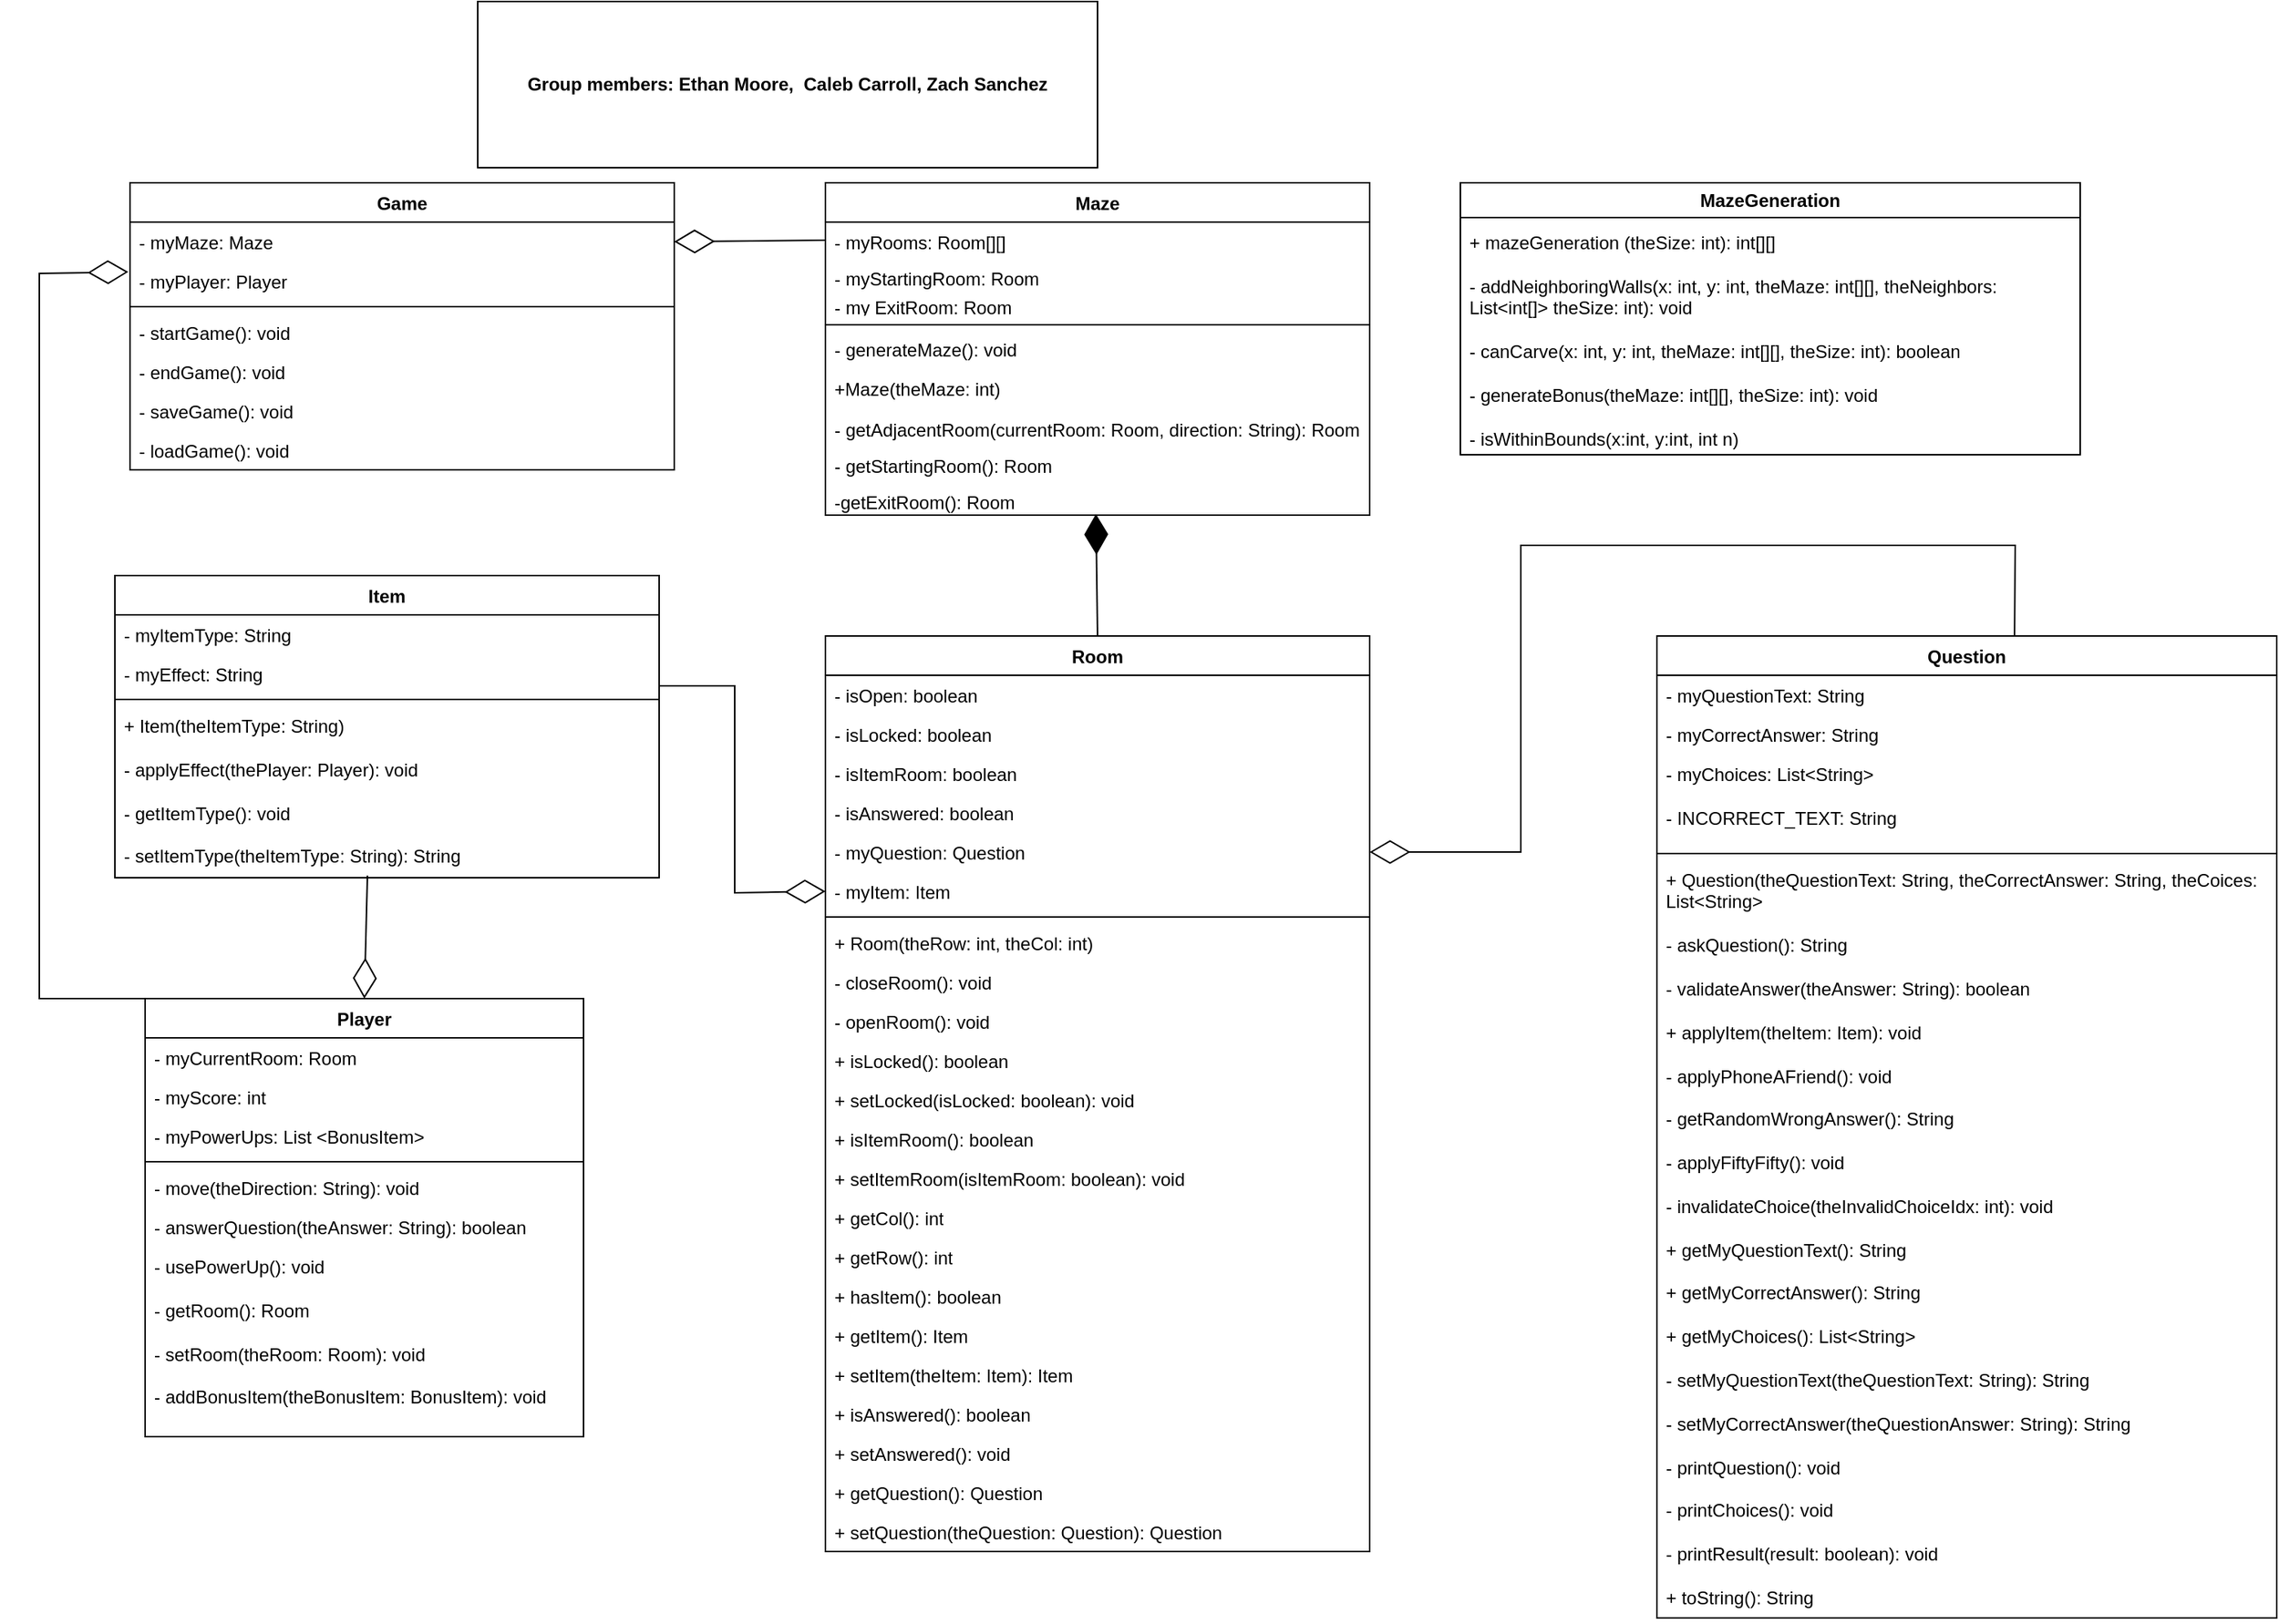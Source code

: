 <mxfile version="24.8.2">
  <diagram id="C5RBs43oDa-KdzZeNtuy" name="Page-1">
    <mxGraphModel dx="1185" dy="632" grid="1" gridSize="10" guides="1" tooltips="1" connect="1" arrows="1" fold="1" page="1" pageScale="1" pageWidth="827" pageHeight="1169" math="0" shadow="0">
      <root>
        <mxCell id="WIyWlLk6GJQsqaUBKTNV-0" />
        <mxCell id="WIyWlLk6GJQsqaUBKTNV-1" parent="WIyWlLk6GJQsqaUBKTNV-0" />
        <mxCell id="x6rXEMq4XocWw1XcOxLr-0" value="Player" style="swimlane;fontStyle=1;align=center;verticalAlign=top;childLayout=stackLayout;horizontal=1;startSize=26;horizontalStack=0;resizeParent=1;resizeParentMax=0;resizeLast=0;collapsible=1;marginBottom=0;whiteSpace=wrap;html=1;" parent="WIyWlLk6GJQsqaUBKTNV-1" vertex="1">
          <mxGeometry x="250" y="670" width="290" height="290" as="geometry" />
        </mxCell>
        <mxCell id="x6rXEMq4XocWw1XcOxLr-7" value="- myCurrentRoom: Room" style="text;strokeColor=none;fillColor=none;align=left;verticalAlign=top;spacingLeft=4;spacingRight=4;overflow=hidden;rotatable=0;points=[[0,0.5],[1,0.5]];portConstraint=eastwest;whiteSpace=wrap;html=1;" parent="x6rXEMq4XocWw1XcOxLr-0" vertex="1">
          <mxGeometry y="26" width="290" height="26" as="geometry" />
        </mxCell>
        <mxCell id="x6rXEMq4XocWw1XcOxLr-6" value="- myScore: int" style="text;strokeColor=none;fillColor=none;align=left;verticalAlign=top;spacingLeft=4;spacingRight=4;overflow=hidden;rotatable=0;points=[[0,0.5],[1,0.5]];portConstraint=eastwest;whiteSpace=wrap;html=1;" parent="x6rXEMq4XocWw1XcOxLr-0" vertex="1">
          <mxGeometry y="52" width="290" height="26" as="geometry" />
        </mxCell>
        <mxCell id="x6rXEMq4XocWw1XcOxLr-1" value="- myPowerUps: List &amp;lt;BonusItem&amp;gt;" style="text;strokeColor=none;fillColor=none;align=left;verticalAlign=top;spacingLeft=4;spacingRight=4;overflow=hidden;rotatable=0;points=[[0,0.5],[1,0.5]];portConstraint=eastwest;whiteSpace=wrap;html=1;" parent="x6rXEMq4XocWw1XcOxLr-0" vertex="1">
          <mxGeometry y="78" width="290" height="26" as="geometry" />
        </mxCell>
        <mxCell id="x6rXEMq4XocWw1XcOxLr-2" value="" style="line;strokeWidth=1;fillColor=none;align=left;verticalAlign=middle;spacingTop=-1;spacingLeft=3;spacingRight=3;rotatable=0;labelPosition=right;points=[];portConstraint=eastwest;strokeColor=inherit;" parent="x6rXEMq4XocWw1XcOxLr-0" vertex="1">
          <mxGeometry y="104" width="290" height="8" as="geometry" />
        </mxCell>
        <mxCell id="x6rXEMq4XocWw1XcOxLr-3" value="- move(theDirection: String): void&lt;div&gt;&lt;br&gt;&lt;/div&gt;" style="text;strokeColor=none;fillColor=none;align=left;verticalAlign=top;spacingLeft=4;spacingRight=4;overflow=hidden;rotatable=0;points=[[0,0.5],[1,0.5]];portConstraint=eastwest;whiteSpace=wrap;html=1;" parent="x6rXEMq4XocWw1XcOxLr-0" vertex="1">
          <mxGeometry y="112" width="290" height="26" as="geometry" />
        </mxCell>
        <mxCell id="x6rXEMq4XocWw1XcOxLr-4" value="- answerQuestion(theAnswer: String): boolean" style="text;strokeColor=none;fillColor=none;align=left;verticalAlign=top;spacingLeft=4;spacingRight=4;overflow=hidden;rotatable=0;points=[[0,0.5],[1,0.5]];portConstraint=eastwest;whiteSpace=wrap;html=1;" parent="x6rXEMq4XocWw1XcOxLr-0" vertex="1">
          <mxGeometry y="138" width="290" height="26" as="geometry" />
        </mxCell>
        <mxCell id="x6rXEMq4XocWw1XcOxLr-5" value="- usePowerUp(): void&lt;div&gt;&lt;br&gt;&lt;/div&gt;&lt;div&gt;- getRoom(): Room&lt;/div&gt;&lt;div&gt;&lt;br&gt;&lt;/div&gt;&lt;div&gt;- setRoom(theRoom: Room): void&lt;/div&gt;&lt;div&gt;&lt;br&gt;&lt;/div&gt;&lt;div&gt;- addBonusItem(theBonusItem: BonusItem): void&lt;/div&gt;&lt;div&gt;&lt;br&gt;&lt;/div&gt;" style="text;strokeColor=none;fillColor=none;align=left;verticalAlign=top;spacingLeft=4;spacingRight=4;overflow=hidden;rotatable=0;points=[[0,0.5],[1,0.5]];portConstraint=eastwest;whiteSpace=wrap;html=1;" parent="x6rXEMq4XocWw1XcOxLr-0" vertex="1">
          <mxGeometry y="164" width="290" height="126" as="geometry" />
        </mxCell>
        <mxCell id="x6rXEMq4XocWw1XcOxLr-9" value="Maze" style="swimlane;fontStyle=1;align=center;verticalAlign=top;childLayout=stackLayout;horizontal=1;startSize=26;horizontalStack=0;resizeParent=1;resizeParentMax=0;resizeLast=0;collapsible=1;marginBottom=0;whiteSpace=wrap;movable=1;resizable=1;rotatable=1;deletable=1;editable=1;locked=0;connectable=1;html=1;" parent="WIyWlLk6GJQsqaUBKTNV-1" vertex="1">
          <mxGeometry x="700" y="130" width="360" height="220" as="geometry" />
        </mxCell>
        <mxCell id="x6rXEMq4XocWw1XcOxLr-10" value="- myRooms: Room[][]" style="text;strokeColor=none;fillColor=none;align=left;verticalAlign=top;spacingLeft=4;spacingRight=4;overflow=hidden;rotatable=0;points=[[0,0.5],[1,0.5]];portConstraint=eastwest;whiteSpace=wrap;html=1;" parent="x6rXEMq4XocWw1XcOxLr-9" vertex="1">
          <mxGeometry y="26" width="360" height="24" as="geometry" />
        </mxCell>
        <mxCell id="x6rXEMq4XocWw1XcOxLr-11" value="&lt;p style=&quot;line-height: 0%;&quot;&gt;- myStartingRoom: Room&lt;/p&gt;&lt;div&gt;&lt;span style=&quot;background-color: initial;&quot;&gt;- my ExitRoom: Room&lt;/span&gt;&lt;/div&gt;&lt;p&gt;&lt;/p&gt;" style="text;strokeColor=none;fillColor=none;align=left;verticalAlign=bottom;spacingLeft=4;spacingRight=4;overflow=hidden;rotatable=0;points=[[0,0.5],[1,0.5]];portConstraint=eastwest;whiteSpace=wrap;html=1;horizontal=1;" parent="x6rXEMq4XocWw1XcOxLr-9" vertex="1">
          <mxGeometry y="50" width="360" height="40" as="geometry" />
        </mxCell>
        <mxCell id="x6rXEMq4XocWw1XcOxLr-13" value="" style="line;strokeWidth=1;fillColor=none;align=left;verticalAlign=middle;spacingTop=-1;spacingLeft=3;spacingRight=3;rotatable=0;labelPosition=right;points=[];portConstraint=eastwest;strokeColor=inherit;" parent="x6rXEMq4XocWw1XcOxLr-9" vertex="1">
          <mxGeometry y="90" width="360" height="8" as="geometry" />
        </mxCell>
        <mxCell id="x6rXEMq4XocWw1XcOxLr-15" value="&lt;div style=&quot;padding-top: 0px; margin-bottom: 0px; padding-bottom: 0px; line-height: 100%;&quot;&gt;- generateMaze(): void&lt;/div&gt;&lt;div style=&quot;padding-top: 0px; margin-bottom: 0px; padding-bottom: 0px;&quot;&gt;&lt;span style=&quot;background-color: initial;&quot;&gt;&lt;br&gt;&lt;/span&gt;&lt;/div&gt;&lt;div style=&quot;padding-top: 0px; margin-bottom: 0px; padding-bottom: 0px; line-height: 100%;&quot;&gt;&lt;span style=&quot;background-color: initial;&quot;&gt;+Maze(theMaze: int)&lt;/span&gt;&lt;/div&gt;&lt;div style=&quot;padding-top: 0px; margin-bottom: 0px; margin-right: 0px; padding-bottom: 0px;&quot;&gt;&lt;span style=&quot;background-color: initial;&quot;&gt;&lt;br&gt;&lt;/span&gt;&lt;/div&gt;&lt;div style=&quot;padding-top: 0px; margin-bottom: 0px; margin-right: 0px; padding-bottom: 0px; line-height: 100%;&quot;&gt;&lt;span style=&quot;background-color: initial;&quot;&gt;- getAdjacentRoom(currentRoom: Room, direction: String): Room&lt;/span&gt;&lt;/div&gt;&lt;div style=&quot;line-height: 100%;&quot;&gt;&lt;span style=&quot;background-color: initial;&quot;&gt;&lt;br&gt;&lt;/span&gt;&lt;/div&gt;&lt;div style=&quot;line-height: 100%;&quot;&gt;&lt;span style=&quot;background-color: initial;&quot;&gt;- getStartingRoom(): Room&lt;/span&gt;&lt;/div&gt;&lt;div style=&quot;line-height: 100%;&quot;&gt;&lt;span style=&quot;background-color: initial;&quot;&gt;&lt;br&gt;&lt;/span&gt;&lt;/div&gt;&lt;div style=&quot;line-height: 100%;&quot;&gt;&lt;span style=&quot;background-color: initial;&quot;&gt;-getExitRoom(): Room&lt;/span&gt;&lt;/div&gt;&lt;div style=&quot;line-height: 100%;&quot;&gt;&lt;br&gt;&lt;/div&gt;&lt;div style=&quot;line-height: 100%;&quot;&gt;&lt;br&gt;&lt;/div&gt;" style="text;strokeColor=none;fillColor=none;align=left;verticalAlign=top;spacingLeft=4;spacingRight=4;overflow=hidden;rotatable=0;points=[[0,0.5],[1,0.5]];portConstraint=eastwest;whiteSpace=wrap;html=1;" parent="x6rXEMq4XocWw1XcOxLr-9" vertex="1">
          <mxGeometry y="98" width="360" height="122" as="geometry" />
        </mxCell>
        <mxCell id="x6rXEMq4XocWw1XcOxLr-18" value="Room&lt;div&gt;&lt;br&gt;&lt;/div&gt;" style="swimlane;fontStyle=1;align=center;verticalAlign=top;childLayout=stackLayout;horizontal=1;startSize=26;horizontalStack=0;resizeParent=1;resizeParentMax=0;resizeLast=0;collapsible=1;marginBottom=0;whiteSpace=wrap;html=1;" parent="WIyWlLk6GJQsqaUBKTNV-1" vertex="1">
          <mxGeometry x="700" y="430" width="360" height="606" as="geometry" />
        </mxCell>
        <mxCell id="x6rXEMq4XocWw1XcOxLr-19" value="&lt;div&gt;- isOpen: boolean&lt;/div&gt;" style="text;strokeColor=none;fillColor=none;align=left;verticalAlign=top;spacingLeft=4;spacingRight=4;overflow=hidden;rotatable=0;points=[[0,0.5],[1,0.5]];portConstraint=eastwest;whiteSpace=wrap;html=1;" parent="x6rXEMq4XocWw1XcOxLr-18" vertex="1">
          <mxGeometry y="26" width="360" height="26" as="geometry" />
        </mxCell>
        <mxCell id="2MEQZUiS4ioWsQoQj47e-10" value="- isLocked: boolean" style="text;strokeColor=none;fillColor=none;align=left;verticalAlign=top;spacingLeft=4;spacingRight=4;overflow=hidden;rotatable=0;points=[[0,0.5],[1,0.5]];portConstraint=eastwest;whiteSpace=wrap;html=1;" vertex="1" parent="x6rXEMq4XocWw1XcOxLr-18">
          <mxGeometry y="52" width="360" height="26" as="geometry" />
        </mxCell>
        <mxCell id="2MEQZUiS4ioWsQoQj47e-11" value="- isItemRoom: boolean" style="text;strokeColor=none;fillColor=none;align=left;verticalAlign=top;spacingLeft=4;spacingRight=4;overflow=hidden;rotatable=0;points=[[0,0.5],[1,0.5]];portConstraint=eastwest;whiteSpace=wrap;html=1;" vertex="1" parent="x6rXEMq4XocWw1XcOxLr-18">
          <mxGeometry y="78" width="360" height="26" as="geometry" />
        </mxCell>
        <mxCell id="2MEQZUiS4ioWsQoQj47e-12" value="- isAnswered: boolean" style="text;strokeColor=none;fillColor=none;align=left;verticalAlign=top;spacingLeft=4;spacingRight=4;overflow=hidden;rotatable=0;points=[[0,0.5],[1,0.5]];portConstraint=eastwest;whiteSpace=wrap;html=1;" vertex="1" parent="x6rXEMq4XocWw1XcOxLr-18">
          <mxGeometry y="104" width="360" height="26" as="geometry" />
        </mxCell>
        <mxCell id="x6rXEMq4XocWw1XcOxLr-20" value="&lt;div&gt;- myQuestion: Question&lt;/div&gt;&lt;div&gt;&lt;br&gt;&lt;/div&gt;" style="text;strokeColor=none;fillColor=none;align=left;verticalAlign=top;spacingLeft=4;spacingRight=4;overflow=hidden;rotatable=0;points=[[0,0.5],[1,0.5]];portConstraint=eastwest;whiteSpace=wrap;html=1;" parent="x6rXEMq4XocWw1XcOxLr-18" vertex="1">
          <mxGeometry y="130" width="360" height="26" as="geometry" />
        </mxCell>
        <mxCell id="x6rXEMq4XocWw1XcOxLr-24" value="- myItem: Item" style="text;strokeColor=none;fillColor=none;align=left;verticalAlign=top;spacingLeft=4;spacingRight=4;overflow=hidden;rotatable=0;points=[[0,0.5],[1,0.5]];portConstraint=eastwest;whiteSpace=wrap;html=1;" parent="x6rXEMq4XocWw1XcOxLr-18" vertex="1">
          <mxGeometry y="156" width="360" height="26" as="geometry" />
        </mxCell>
        <mxCell id="x6rXEMq4XocWw1XcOxLr-21" value="" style="line;strokeWidth=1;fillColor=none;align=left;verticalAlign=middle;spacingTop=-1;spacingLeft=3;spacingRight=3;rotatable=0;labelPosition=right;points=[];portConstraint=eastwest;strokeColor=inherit;" parent="x6rXEMq4XocWw1XcOxLr-18" vertex="1">
          <mxGeometry y="182" width="360" height="8" as="geometry" />
        </mxCell>
        <mxCell id="2MEQZUiS4ioWsQoQj47e-13" value="+ Room(theRow: int, theCol: int)" style="text;strokeColor=none;fillColor=none;align=left;verticalAlign=top;spacingLeft=4;spacingRight=4;overflow=hidden;rotatable=0;points=[[0,0.5],[1,0.5]];portConstraint=eastwest;whiteSpace=wrap;html=1;" vertex="1" parent="x6rXEMq4XocWw1XcOxLr-18">
          <mxGeometry y="190" width="360" height="26" as="geometry" />
        </mxCell>
        <mxCell id="x6rXEMq4XocWw1XcOxLr-22" value="- closeRoom(): void" style="text;strokeColor=none;fillColor=none;align=left;verticalAlign=top;spacingLeft=4;spacingRight=4;overflow=hidden;rotatable=0;points=[[0,0.5],[1,0.5]];portConstraint=eastwest;whiteSpace=wrap;html=1;" parent="x6rXEMq4XocWw1XcOxLr-18" vertex="1">
          <mxGeometry y="216" width="360" height="26" as="geometry" />
        </mxCell>
        <mxCell id="x6rXEMq4XocWw1XcOxLr-23" value="- openRoom(): void" style="text;strokeColor=none;fillColor=none;align=left;verticalAlign=top;spacingLeft=4;spacingRight=4;overflow=hidden;rotatable=0;points=[[0,0.5],[1,0.5]];portConstraint=eastwest;whiteSpace=wrap;html=1;" parent="x6rXEMq4XocWw1XcOxLr-18" vertex="1">
          <mxGeometry y="242" width="360" height="26" as="geometry" />
        </mxCell>
        <mxCell id="2MEQZUiS4ioWsQoQj47e-14" value="+ isLocked(): boolean" style="text;strokeColor=none;fillColor=none;align=left;verticalAlign=top;spacingLeft=4;spacingRight=4;overflow=hidden;rotatable=0;points=[[0,0.5],[1,0.5]];portConstraint=eastwest;whiteSpace=wrap;html=1;" vertex="1" parent="x6rXEMq4XocWw1XcOxLr-18">
          <mxGeometry y="268" width="360" height="26" as="geometry" />
        </mxCell>
        <mxCell id="2MEQZUiS4ioWsQoQj47e-15" value="+ setLocked(isLocked: boolean): void" style="text;strokeColor=none;fillColor=none;align=left;verticalAlign=top;spacingLeft=4;spacingRight=4;overflow=hidden;rotatable=0;points=[[0,0.5],[1,0.5]];portConstraint=eastwest;whiteSpace=wrap;html=1;" vertex="1" parent="x6rXEMq4XocWw1XcOxLr-18">
          <mxGeometry y="294" width="360" height="26" as="geometry" />
        </mxCell>
        <mxCell id="2MEQZUiS4ioWsQoQj47e-16" value="+ isItemRoom(): boolean" style="text;strokeColor=none;fillColor=none;align=left;verticalAlign=top;spacingLeft=4;spacingRight=4;overflow=hidden;rotatable=0;points=[[0,0.5],[1,0.5]];portConstraint=eastwest;whiteSpace=wrap;html=1;" vertex="1" parent="x6rXEMq4XocWw1XcOxLr-18">
          <mxGeometry y="320" width="360" height="26" as="geometry" />
        </mxCell>
        <mxCell id="2MEQZUiS4ioWsQoQj47e-17" value="+ setItemRoom(isItemRoom: boolean): void" style="text;strokeColor=none;fillColor=none;align=left;verticalAlign=top;spacingLeft=4;spacingRight=4;overflow=hidden;rotatable=0;points=[[0,0.5],[1,0.5]];portConstraint=eastwest;whiteSpace=wrap;html=1;" vertex="1" parent="x6rXEMq4XocWw1XcOxLr-18">
          <mxGeometry y="346" width="360" height="26" as="geometry" />
        </mxCell>
        <mxCell id="2MEQZUiS4ioWsQoQj47e-18" value="+ getCol(): int" style="text;strokeColor=none;fillColor=none;align=left;verticalAlign=top;spacingLeft=4;spacingRight=4;overflow=hidden;rotatable=0;points=[[0,0.5],[1,0.5]];portConstraint=eastwest;whiteSpace=wrap;html=1;" vertex="1" parent="x6rXEMq4XocWw1XcOxLr-18">
          <mxGeometry y="372" width="360" height="26" as="geometry" />
        </mxCell>
        <mxCell id="2MEQZUiS4ioWsQoQj47e-19" value="+ getRow(): int" style="text;strokeColor=none;fillColor=none;align=left;verticalAlign=top;spacingLeft=4;spacingRight=4;overflow=hidden;rotatable=0;points=[[0,0.5],[1,0.5]];portConstraint=eastwest;whiteSpace=wrap;html=1;" vertex="1" parent="x6rXEMq4XocWw1XcOxLr-18">
          <mxGeometry y="398" width="360" height="26" as="geometry" />
        </mxCell>
        <mxCell id="2MEQZUiS4ioWsQoQj47e-20" value="+ hasItem(): boolean" style="text;strokeColor=none;fillColor=none;align=left;verticalAlign=top;spacingLeft=4;spacingRight=4;overflow=hidden;rotatable=0;points=[[0,0.5],[1,0.5]];portConstraint=eastwest;whiteSpace=wrap;html=1;" vertex="1" parent="x6rXEMq4XocWw1XcOxLr-18">
          <mxGeometry y="424" width="360" height="26" as="geometry" />
        </mxCell>
        <mxCell id="2MEQZUiS4ioWsQoQj47e-21" value="+ getItem(): Item" style="text;strokeColor=none;fillColor=none;align=left;verticalAlign=top;spacingLeft=4;spacingRight=4;overflow=hidden;rotatable=0;points=[[0,0.5],[1,0.5]];portConstraint=eastwest;whiteSpace=wrap;html=1;" vertex="1" parent="x6rXEMq4XocWw1XcOxLr-18">
          <mxGeometry y="450" width="360" height="26" as="geometry" />
        </mxCell>
        <mxCell id="2MEQZUiS4ioWsQoQj47e-22" value="+ setItem(theItem: Item): Item" style="text;strokeColor=none;fillColor=none;align=left;verticalAlign=top;spacingLeft=4;spacingRight=4;overflow=hidden;rotatable=0;points=[[0,0.5],[1,0.5]];portConstraint=eastwest;whiteSpace=wrap;html=1;" vertex="1" parent="x6rXEMq4XocWw1XcOxLr-18">
          <mxGeometry y="476" width="360" height="26" as="geometry" />
        </mxCell>
        <mxCell id="2MEQZUiS4ioWsQoQj47e-23" value="+ isAnswered(): boolean" style="text;strokeColor=none;fillColor=none;align=left;verticalAlign=top;spacingLeft=4;spacingRight=4;overflow=hidden;rotatable=0;points=[[0,0.5],[1,0.5]];portConstraint=eastwest;whiteSpace=wrap;html=1;" vertex="1" parent="x6rXEMq4XocWw1XcOxLr-18">
          <mxGeometry y="502" width="360" height="26" as="geometry" />
        </mxCell>
        <mxCell id="2MEQZUiS4ioWsQoQj47e-24" value="+ setAnswered(): void" style="text;strokeColor=none;fillColor=none;align=left;verticalAlign=top;spacingLeft=4;spacingRight=4;overflow=hidden;rotatable=0;points=[[0,0.5],[1,0.5]];portConstraint=eastwest;whiteSpace=wrap;html=1;" vertex="1" parent="x6rXEMq4XocWw1XcOxLr-18">
          <mxGeometry y="528" width="360" height="26" as="geometry" />
        </mxCell>
        <mxCell id="2MEQZUiS4ioWsQoQj47e-25" value="+ getQuestion(): Question" style="text;strokeColor=none;fillColor=none;align=left;verticalAlign=top;spacingLeft=4;spacingRight=4;overflow=hidden;rotatable=0;points=[[0,0.5],[1,0.5]];portConstraint=eastwest;whiteSpace=wrap;html=1;" vertex="1" parent="x6rXEMq4XocWw1XcOxLr-18">
          <mxGeometry y="554" width="360" height="26" as="geometry" />
        </mxCell>
        <mxCell id="2MEQZUiS4ioWsQoQj47e-26" value="+ setQuestion(theQuestion: Question): Question" style="text;strokeColor=none;fillColor=none;align=left;verticalAlign=top;spacingLeft=4;spacingRight=4;overflow=hidden;rotatable=0;points=[[0,0.5],[1,0.5]];portConstraint=eastwest;whiteSpace=wrap;html=1;" vertex="1" parent="x6rXEMq4XocWw1XcOxLr-18">
          <mxGeometry y="580" width="360" height="26" as="geometry" />
        </mxCell>
        <mxCell id="x6rXEMq4XocWw1XcOxLr-26" value="&lt;div&gt;Question&lt;/div&gt;" style="swimlane;fontStyle=1;align=center;verticalAlign=top;childLayout=stackLayout;horizontal=1;startSize=26;horizontalStack=0;resizeParent=1;resizeParentMax=0;resizeLast=0;collapsible=1;marginBottom=0;whiteSpace=wrap;html=1;" parent="WIyWlLk6GJQsqaUBKTNV-1" vertex="1">
          <mxGeometry x="1250" y="430" width="410" height="650" as="geometry" />
        </mxCell>
        <mxCell id="x6rXEMq4XocWw1XcOxLr-27" value="&lt;div&gt;- myQuestionText: String&lt;/div&gt;" style="text;strokeColor=none;fillColor=none;align=left;verticalAlign=top;spacingLeft=4;spacingRight=4;overflow=hidden;rotatable=0;points=[[0,0.5],[1,0.5]];portConstraint=eastwest;whiteSpace=wrap;html=1;" parent="x6rXEMq4XocWw1XcOxLr-26" vertex="1">
          <mxGeometry y="26" width="410" height="26" as="geometry" />
        </mxCell>
        <mxCell id="x6rXEMq4XocWw1XcOxLr-28" value="- myCorrectAnswer: String" style="text;strokeColor=none;fillColor=none;align=left;verticalAlign=top;spacingLeft=4;spacingRight=4;overflow=hidden;rotatable=0;points=[[0,0.5],[1,0.5]];portConstraint=eastwest;whiteSpace=wrap;html=1;" parent="x6rXEMq4XocWw1XcOxLr-26" vertex="1">
          <mxGeometry y="52" width="410" height="26" as="geometry" />
        </mxCell>
        <mxCell id="x6rXEMq4XocWw1XcOxLr-29" value="- myChoices: List&amp;lt;String&amp;gt;&lt;br&gt;&lt;br&gt;&lt;div&gt;- INCORRECT_TEXT: String&lt;/div&gt;" style="text;strokeColor=none;fillColor=none;align=left;verticalAlign=top;spacingLeft=4;spacingRight=4;overflow=hidden;rotatable=0;points=[[0,0.5],[1,0.5]];portConstraint=eastwest;whiteSpace=wrap;html=1;" parent="x6rXEMq4XocWw1XcOxLr-26" vertex="1">
          <mxGeometry y="78" width="410" height="62" as="geometry" />
        </mxCell>
        <mxCell id="x6rXEMq4XocWw1XcOxLr-30" value="" style="line;strokeWidth=1;fillColor=none;align=left;verticalAlign=middle;spacingTop=-1;spacingLeft=3;spacingRight=3;rotatable=0;labelPosition=right;points=[];portConstraint=eastwest;strokeColor=inherit;" parent="x6rXEMq4XocWw1XcOxLr-26" vertex="1">
          <mxGeometry y="140" width="410" height="8" as="geometry" />
        </mxCell>
        <mxCell id="x6rXEMq4XocWw1XcOxLr-31" value="&lt;div&gt;+ Question(theQuestionText: String, theCorrectAnswer: String, theCoices: List&amp;lt;String&amp;gt;&lt;/div&gt;&lt;div&gt;&lt;span style=&quot;background-color: initial;&quot;&gt;&lt;br&gt;&lt;/span&gt;&lt;/div&gt;&lt;div&gt;&lt;span style=&quot;background-color: initial;&quot;&gt;- askQuestion(): String&lt;br&gt;&lt;/span&gt;&lt;br&gt;&lt;/div&gt;&lt;div&gt;- validateAnswer(theAnswer: String): boolean&lt;br&gt;&lt;span style=&quot;background-color: initial;&quot;&gt;&lt;/span&gt;&lt;/div&gt;&lt;div&gt;&lt;br&gt;&lt;/div&gt;&lt;div&gt;+ applyItem(theItem: Item): void&lt;/div&gt;&lt;div&gt;&lt;br&gt;&lt;/div&gt;&lt;div&gt;- applyPhoneAFriend(): void&lt;/div&gt;&lt;div&gt;&lt;br&gt;&lt;/div&gt;&lt;div&gt;- getRandomWrongAnswer(): String&lt;/div&gt;&lt;div&gt;&lt;br&gt;&lt;/div&gt;&lt;div&gt;- applyFiftyFifty(): void&lt;/div&gt;&lt;div&gt;&lt;br&gt;&lt;/div&gt;&lt;div&gt;- invalidateChoice(theInvalidChoiceIdx: int): void&lt;/div&gt;&lt;div&gt;&lt;br&gt;&lt;/div&gt;&lt;div&gt;+ getMyQuestionText(): String&lt;/div&gt;&lt;div&gt;&lt;br&gt;&lt;/div&gt;&lt;div&gt;+ getMyCorrectAnswer(): String&lt;/div&gt;&lt;div&gt;&lt;br&gt;&lt;/div&gt;&lt;div&gt;+ getMyChoices(): List&amp;lt;String&amp;gt;&lt;/div&gt;&lt;div&gt;&lt;br&gt;&lt;/div&gt;&lt;div&gt;- setMyQuestionText(theQuestionText: String): String&lt;/div&gt;&lt;div&gt;&lt;br&gt;&lt;/div&gt;&lt;div&gt;- setMyCorrectAnswer(theQuestionAnswer: String): String&lt;/div&gt;&lt;div&gt;&lt;br&gt;&lt;/div&gt;&lt;div&gt;- printQuestion(): void&lt;/div&gt;&lt;div&gt;&lt;br&gt;&lt;/div&gt;&lt;div&gt;- printChoices(): void&lt;/div&gt;&lt;div&gt;&lt;br&gt;&lt;/div&gt;&lt;div&gt;- printResult(result: boolean): void&lt;/div&gt;&lt;div&gt;&lt;br&gt;&lt;/div&gt;&lt;div&gt;+ toString(): String&lt;/div&gt;" style="text;strokeColor=none;fillColor=none;align=left;verticalAlign=top;spacingLeft=4;spacingRight=4;overflow=hidden;rotatable=0;points=[[0,0.5],[1,0.5]];portConstraint=eastwest;whiteSpace=wrap;html=1;" parent="x6rXEMq4XocWw1XcOxLr-26" vertex="1">
          <mxGeometry y="148" width="410" height="502" as="geometry" />
        </mxCell>
        <mxCell id="x6rXEMq4XocWw1XcOxLr-34" value="Item" style="swimlane;fontStyle=1;align=center;verticalAlign=top;childLayout=stackLayout;horizontal=1;startSize=26;horizontalStack=0;resizeParent=1;resizeParentMax=0;resizeLast=0;collapsible=1;marginBottom=0;whiteSpace=wrap;html=1;" parent="WIyWlLk6GJQsqaUBKTNV-1" vertex="1">
          <mxGeometry x="230" y="390" width="360" height="200" as="geometry" />
        </mxCell>
        <mxCell id="x6rXEMq4XocWw1XcOxLr-35" value="- myItemType: String" style="text;strokeColor=none;fillColor=none;align=left;verticalAlign=top;spacingLeft=4;spacingRight=4;overflow=hidden;rotatable=0;points=[[0,0.5],[1,0.5]];portConstraint=eastwest;whiteSpace=wrap;html=1;" parent="x6rXEMq4XocWw1XcOxLr-34" vertex="1">
          <mxGeometry y="26" width="360" height="26" as="geometry" />
        </mxCell>
        <mxCell id="x6rXEMq4XocWw1XcOxLr-36" value="- myEffect: String" style="text;strokeColor=none;fillColor=none;align=left;verticalAlign=top;spacingLeft=4;spacingRight=4;overflow=hidden;rotatable=0;points=[[0,0.5],[1,0.5]];portConstraint=eastwest;whiteSpace=wrap;html=1;" parent="x6rXEMq4XocWw1XcOxLr-34" vertex="1">
          <mxGeometry y="52" width="360" height="26" as="geometry" />
        </mxCell>
        <mxCell id="x6rXEMq4XocWw1XcOxLr-38" value="" style="line;strokeWidth=1;fillColor=none;align=left;verticalAlign=middle;spacingTop=-1;spacingLeft=3;spacingRight=3;rotatable=0;labelPosition=right;points=[];portConstraint=eastwest;strokeColor=inherit;" parent="x6rXEMq4XocWw1XcOxLr-34" vertex="1">
          <mxGeometry y="78" width="360" height="8" as="geometry" />
        </mxCell>
        <mxCell id="x6rXEMq4XocWw1XcOxLr-39" value="&lt;div&gt;+ Item(theItemType: String)&lt;/div&gt;&lt;div&gt;&lt;br&gt;&lt;/div&gt;- applyEffect(thePlayer: Player): void&lt;div&gt;&lt;br&gt;&lt;/div&gt;&lt;div&gt;- getItemType(): void&lt;/div&gt;&lt;div&gt;&lt;br&gt;&lt;/div&gt;&lt;div&gt;- setItemType(theItemType: String): String&lt;/div&gt;" style="text;strokeColor=none;fillColor=none;align=left;verticalAlign=top;spacingLeft=4;spacingRight=4;overflow=hidden;rotatable=0;points=[[0,0.5],[1,0.5]];portConstraint=eastwest;whiteSpace=wrap;html=1;" parent="x6rXEMq4XocWw1XcOxLr-34" vertex="1">
          <mxGeometry y="86" width="360" height="114" as="geometry" />
        </mxCell>
        <mxCell id="x6rXEMq4XocWw1XcOxLr-41" value="&lt;div&gt;Game&lt;/div&gt;" style="swimlane;fontStyle=1;align=center;verticalAlign=top;childLayout=stackLayout;horizontal=1;startSize=26;horizontalStack=0;resizeParent=1;resizeParentMax=0;resizeLast=0;collapsible=1;marginBottom=0;whiteSpace=wrap;html=1;" parent="WIyWlLk6GJQsqaUBKTNV-1" vertex="1">
          <mxGeometry x="240" y="130" width="360" height="190" as="geometry" />
        </mxCell>
        <mxCell id="x6rXEMq4XocWw1XcOxLr-42" value="- myMaze: Maze" style="text;strokeColor=none;fillColor=none;align=left;verticalAlign=top;spacingLeft=4;spacingRight=4;overflow=hidden;rotatable=0;points=[[0,0.5],[1,0.5]];portConstraint=eastwest;whiteSpace=wrap;html=1;" parent="x6rXEMq4XocWw1XcOxLr-41" vertex="1">
          <mxGeometry y="26" width="360" height="26" as="geometry" />
        </mxCell>
        <mxCell id="x6rXEMq4XocWw1XcOxLr-43" value="&lt;div&gt;- myPlayer: Player&lt;/div&gt;" style="text;strokeColor=none;fillColor=none;align=left;verticalAlign=top;spacingLeft=4;spacingRight=4;overflow=hidden;rotatable=0;points=[[0,0.5],[1,0.5]];portConstraint=eastwest;whiteSpace=wrap;html=1;" parent="x6rXEMq4XocWw1XcOxLr-41" vertex="1">
          <mxGeometry y="52" width="360" height="26" as="geometry" />
        </mxCell>
        <mxCell id="x6rXEMq4XocWw1XcOxLr-45" value="" style="line;strokeWidth=1;fillColor=none;align=left;verticalAlign=middle;spacingTop=-1;spacingLeft=3;spacingRight=3;rotatable=0;labelPosition=right;points=[];portConstraint=eastwest;strokeColor=inherit;" parent="x6rXEMq4XocWw1XcOxLr-41" vertex="1">
          <mxGeometry y="78" width="360" height="8" as="geometry" />
        </mxCell>
        <mxCell id="x6rXEMq4XocWw1XcOxLr-46" value="- startGame(): void" style="text;strokeColor=none;fillColor=none;align=left;verticalAlign=top;spacingLeft=4;spacingRight=4;overflow=hidden;rotatable=0;points=[[0,0.5],[1,0.5]];portConstraint=eastwest;whiteSpace=wrap;html=1;" parent="x6rXEMq4XocWw1XcOxLr-41" vertex="1">
          <mxGeometry y="86" width="360" height="26" as="geometry" />
        </mxCell>
        <mxCell id="x6rXEMq4XocWw1XcOxLr-47" value="- endGame(): void" style="text;strokeColor=none;fillColor=none;align=left;verticalAlign=top;spacingLeft=4;spacingRight=4;overflow=hidden;rotatable=0;points=[[0,0.5],[1,0.5]];portConstraint=eastwest;whiteSpace=wrap;html=1;" parent="x6rXEMq4XocWw1XcOxLr-41" vertex="1">
          <mxGeometry y="112" width="360" height="26" as="geometry" />
        </mxCell>
        <mxCell id="x6rXEMq4XocWw1XcOxLr-48" value="- saveGame(): void" style="text;strokeColor=none;fillColor=none;align=left;verticalAlign=top;spacingLeft=4;spacingRight=4;overflow=hidden;rotatable=0;points=[[0,0.5],[1,0.5]];portConstraint=eastwest;whiteSpace=wrap;html=1;" parent="x6rXEMq4XocWw1XcOxLr-41" vertex="1">
          <mxGeometry y="138" width="360" height="26" as="geometry" />
        </mxCell>
        <mxCell id="x6rXEMq4XocWw1XcOxLr-49" value="- loadGame(): void" style="text;strokeColor=none;fillColor=none;align=left;verticalAlign=top;spacingLeft=4;spacingRight=4;overflow=hidden;rotatable=0;points=[[0,0.5],[1,0.5]];portConstraint=eastwest;whiteSpace=wrap;html=1;" parent="x6rXEMq4XocWw1XcOxLr-41" vertex="1">
          <mxGeometry y="164" width="360" height="26" as="geometry" />
        </mxCell>
        <mxCell id="2Q2uKOn5_lMTjMRob2L0-7" value="" style="endArrow=diamondThin;endFill=0;endSize=24;html=1;rounded=0;entryX=1;entryY=0.5;entryDx=0;entryDy=0;exitX=0;exitY=0.5;exitDx=0;exitDy=0;" parent="WIyWlLk6GJQsqaUBKTNV-1" source="x6rXEMq4XocWw1XcOxLr-10" target="x6rXEMq4XocWw1XcOxLr-42" edge="1">
          <mxGeometry width="160" relative="1" as="geometry">
            <mxPoint x="730" y="570" as="sourcePoint" />
            <mxPoint x="890" y="570" as="targetPoint" />
          </mxGeometry>
        </mxCell>
        <mxCell id="2Q2uKOn5_lMTjMRob2L0-8" value="" style="endArrow=diamondThin;endFill=0;endSize=24;html=1;rounded=0;exitX=0;exitY=0;exitDx=0;exitDy=0;entryX=-0.003;entryY=0.269;entryDx=0;entryDy=0;entryPerimeter=0;" parent="WIyWlLk6GJQsqaUBKTNV-1" source="x6rXEMq4XocWw1XcOxLr-0" target="x6rXEMq4XocWw1XcOxLr-43" edge="1">
          <mxGeometry width="160" relative="1" as="geometry">
            <mxPoint x="885" y="400" as="sourcePoint" />
            <mxPoint x="120" y="190" as="targetPoint" />
            <Array as="points">
              <mxPoint x="180" y="670" />
              <mxPoint x="180" y="190" />
            </Array>
          </mxGeometry>
        </mxCell>
        <mxCell id="2Q2uKOn5_lMTjMRob2L0-9" value="" style="endArrow=diamondThin;endFill=1;endSize=24;html=1;rounded=0;entryX=0.497;entryY=0.994;entryDx=0;entryDy=0;entryPerimeter=0;exitX=0.5;exitY=0;exitDx=0;exitDy=0;" parent="WIyWlLk6GJQsqaUBKTNV-1" source="x6rXEMq4XocWw1XcOxLr-18" target="x6rXEMq4XocWw1XcOxLr-15" edge="1">
          <mxGeometry width="160" relative="1" as="geometry">
            <mxPoint x="879" y="430" as="sourcePoint" />
            <mxPoint x="880" y="387.01" as="targetPoint" />
          </mxGeometry>
        </mxCell>
        <mxCell id="2Q2uKOn5_lMTjMRob2L0-10" value="" style="endArrow=diamondThin;endFill=0;endSize=24;html=1;rounded=0;exitX=0.577;exitY=0;exitDx=0;exitDy=0;entryX=1;entryY=0.5;entryDx=0;entryDy=0;exitPerimeter=0;" parent="WIyWlLk6GJQsqaUBKTNV-1" source="x6rXEMq4XocWw1XcOxLr-26" target="x6rXEMq4XocWw1XcOxLr-20" edge="1">
          <mxGeometry width="160" relative="1" as="geometry">
            <mxPoint x="1470" y="430" as="sourcePoint" />
            <mxPoint x="1075" y="521" as="targetPoint" />
            <Array as="points">
              <mxPoint x="1487" y="370" />
              <mxPoint x="1160" y="370" />
              <mxPoint x="1160" y="573" />
            </Array>
          </mxGeometry>
        </mxCell>
        <mxCell id="2Q2uKOn5_lMTjMRob2L0-11" value="" style="endArrow=diamondThin;endFill=0;endSize=24;html=1;rounded=0;entryX=0;entryY=0.5;entryDx=0;entryDy=0;exitX=1;exitY=0.808;exitDx=0;exitDy=0;exitPerimeter=0;" parent="WIyWlLk6GJQsqaUBKTNV-1" source="x6rXEMq4XocWw1XcOxLr-36" target="x6rXEMq4XocWw1XcOxLr-24" edge="1">
          <mxGeometry width="160" relative="1" as="geometry">
            <mxPoint x="730" y="740" as="sourcePoint" />
            <mxPoint x="890" y="740" as="targetPoint" />
            <Array as="points">
              <mxPoint x="640" y="463" />
              <mxPoint x="640" y="600" />
            </Array>
          </mxGeometry>
        </mxCell>
        <mxCell id="2Q2uKOn5_lMTjMRob2L0-14" value="" style="endArrow=diamondThin;endFill=0;endSize=24;html=1;rounded=0;entryX=0.5;entryY=0;entryDx=0;entryDy=0;exitX=0.464;exitY=0.988;exitDx=0;exitDy=0;exitPerimeter=0;" parent="WIyWlLk6GJQsqaUBKTNV-1" source="x6rXEMq4XocWw1XcOxLr-39" target="x6rXEMq4XocWw1XcOxLr-0" edge="1">
          <mxGeometry width="160" relative="1" as="geometry">
            <mxPoint x="395" y="560" as="sourcePoint" />
            <mxPoint x="570" y="560" as="targetPoint" />
          </mxGeometry>
        </mxCell>
        <mxCell id="qYQYAhwGTSaO_XmLTbi8-0" value="&lt;b&gt;Group members: Ethan Moore,&amp;nbsp; Caleb Carroll, Zach Sanchez&lt;/b&gt;" style="rounded=0;whiteSpace=wrap;html=1;" parent="WIyWlLk6GJQsqaUBKTNV-1" vertex="1">
          <mxGeometry x="470" y="10" width="410" height="110" as="geometry" />
        </mxCell>
        <mxCell id="2MEQZUiS4ioWsQoQj47e-2" value="MazeGeneration" style="swimlane;whiteSpace=wrap;html=1;" vertex="1" parent="WIyWlLk6GJQsqaUBKTNV-1">
          <mxGeometry x="1120" y="130" width="410" height="180" as="geometry" />
        </mxCell>
        <mxCell id="2MEQZUiS4ioWsQoQj47e-8" value="+ mazeGeneration (theSize: int): int[][]&lt;div&gt;&lt;br&gt;&lt;/div&gt;&lt;div&gt;- addNeighboringWalls(x: int, y: int, theMaze: int[][], theNeighbors: List&amp;lt;int[]&amp;gt; theSize: int): void&lt;/div&gt;&lt;div&gt;&lt;br&gt;&lt;/div&gt;&lt;div&gt;- canCarve(x: int, y: int, theMaze: int[][], theSize: int): boolean&lt;/div&gt;&lt;div&gt;&lt;br&gt;&lt;/div&gt;&lt;div&gt;- generateBonus(theMaze: int[][], theSize: int): void&lt;/div&gt;&lt;div&gt;&lt;br&gt;&lt;/div&gt;&lt;div&gt;- isWithinBounds(x:int, y:int, int n)&lt;/div&gt;&lt;div&gt;&lt;br&gt;&lt;/div&gt;&lt;div&gt;&amp;nbsp;&lt;/div&gt;" style="text;strokeColor=none;fillColor=none;align=left;verticalAlign=top;spacingLeft=4;spacingRight=4;overflow=hidden;rotatable=0;points=[[0,0.5],[1,0.5]];portConstraint=eastwest;whiteSpace=wrap;html=1;" vertex="1" parent="2MEQZUiS4ioWsQoQj47e-2">
          <mxGeometry y="26" width="410" height="154" as="geometry" />
        </mxCell>
      </root>
    </mxGraphModel>
  </diagram>
</mxfile>
